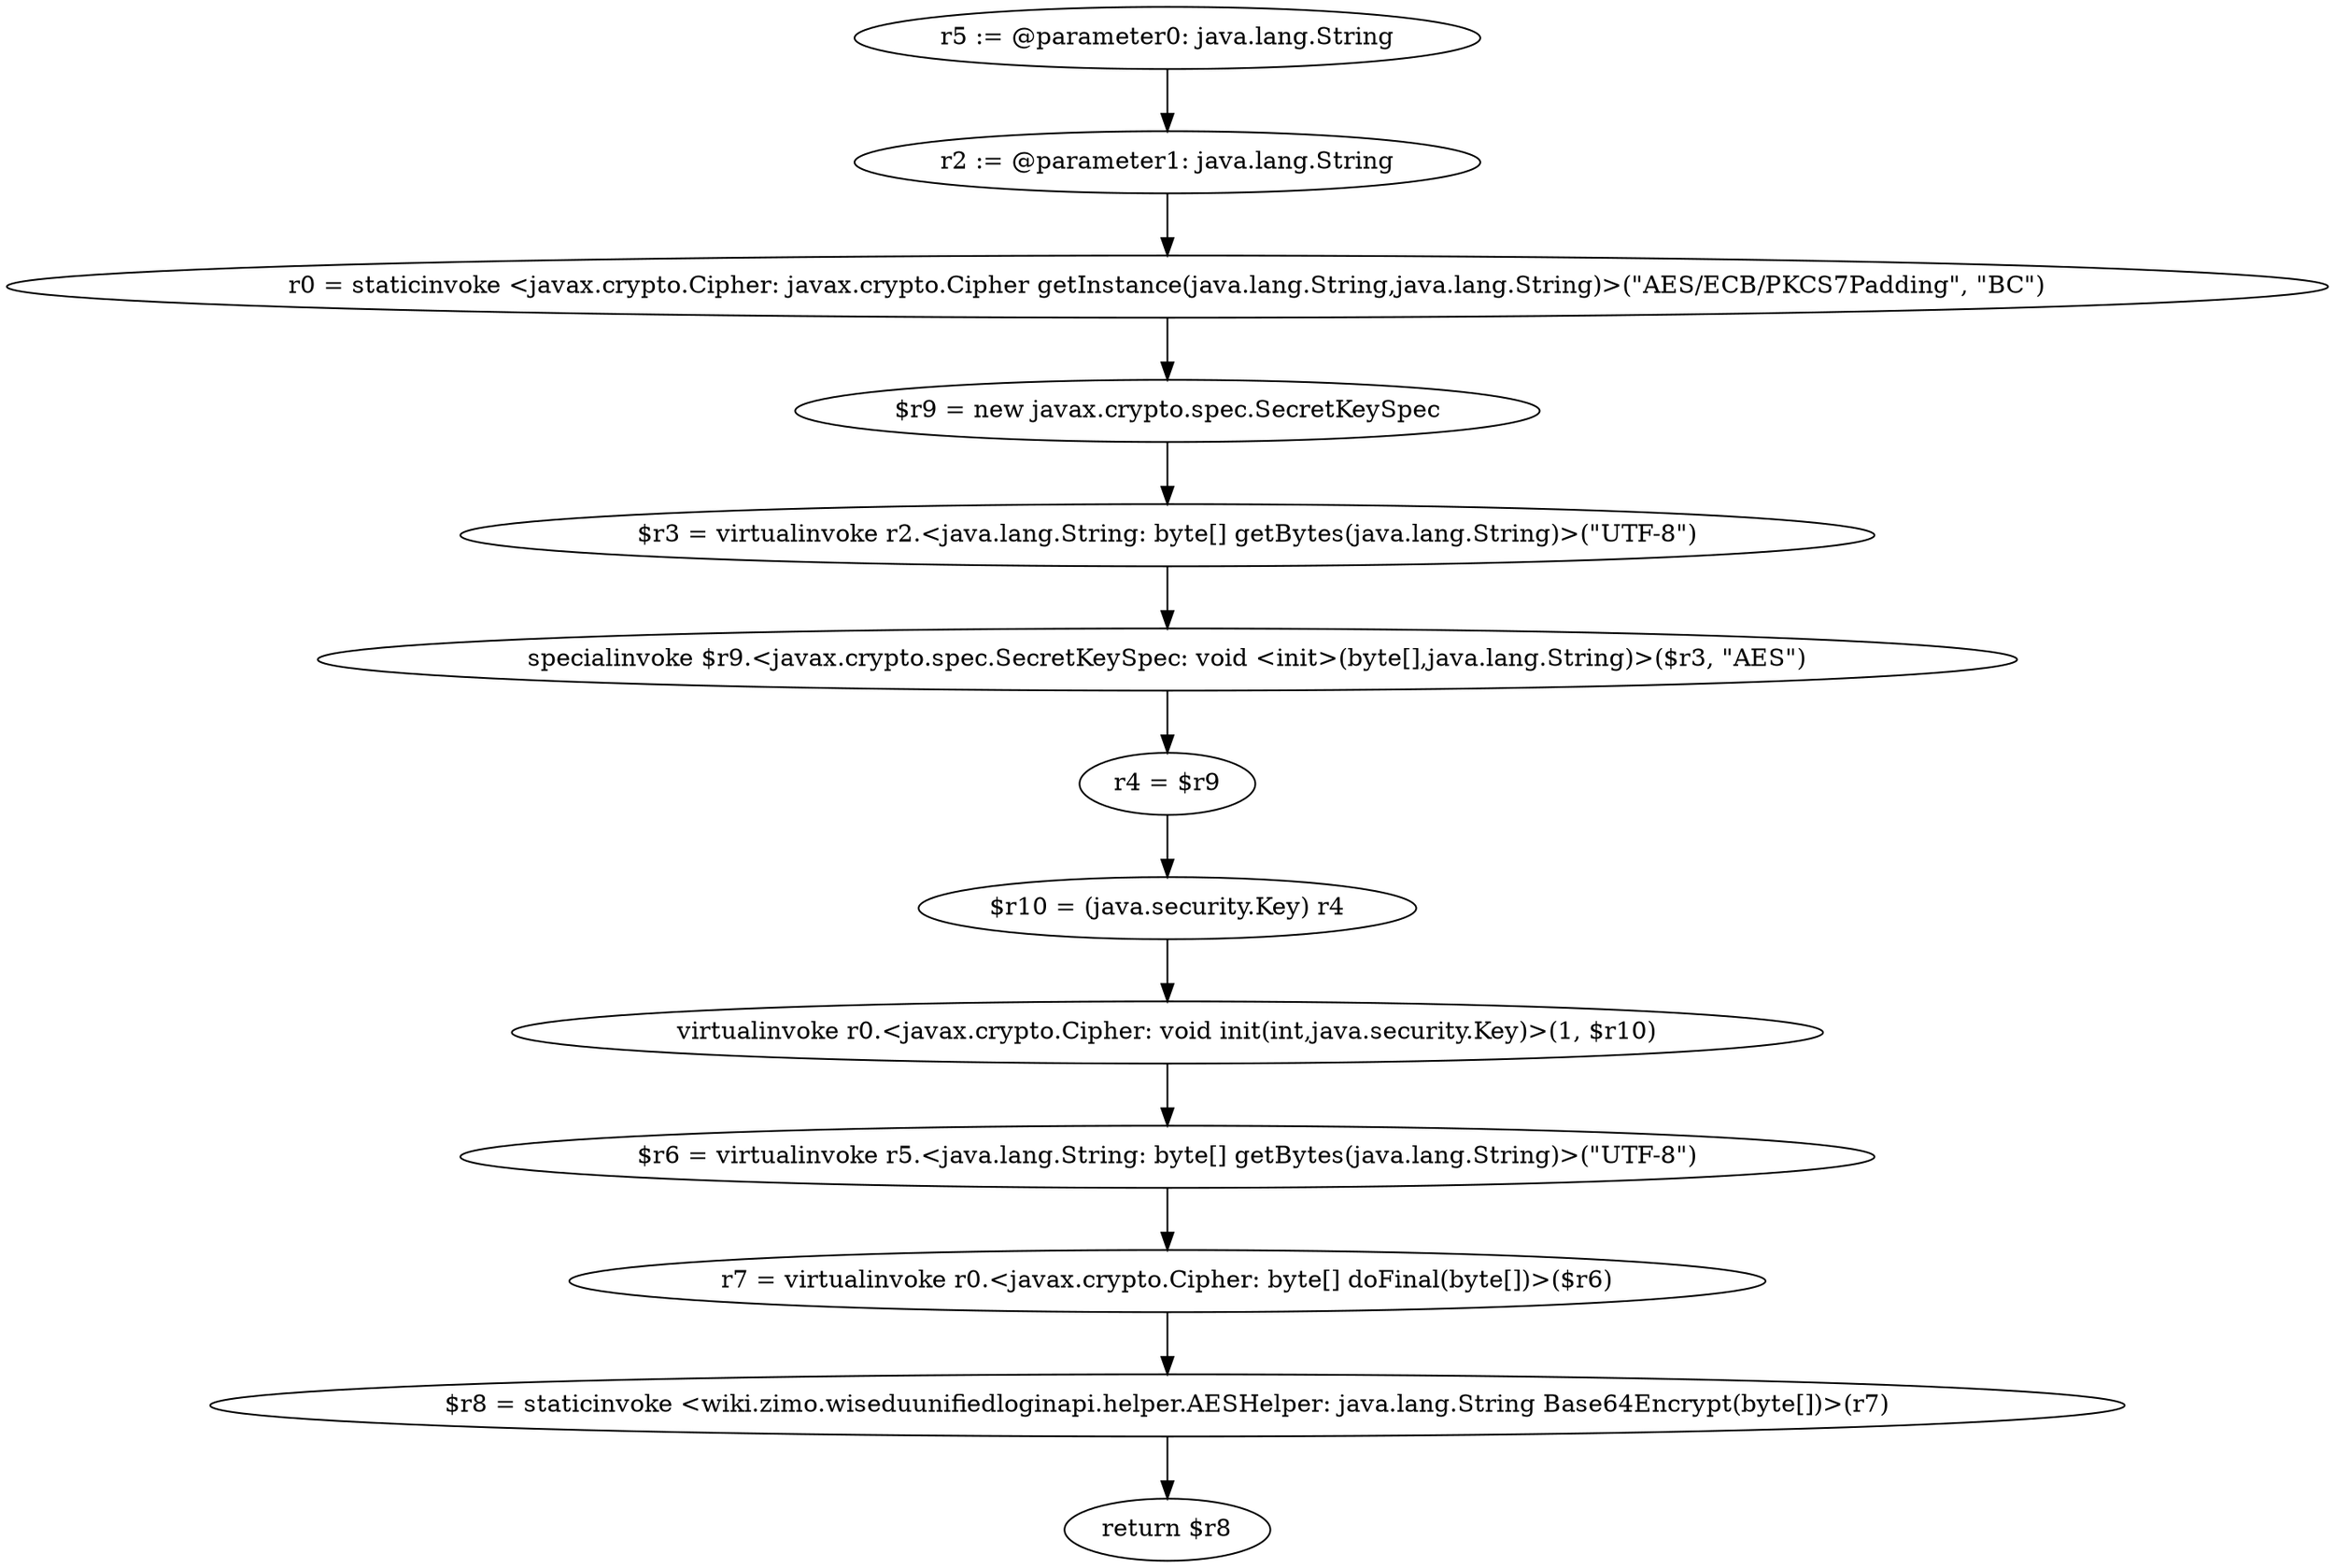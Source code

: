 digraph "unitGraph" {
    "r5 := @parameter0: java.lang.String"
    "r2 := @parameter1: java.lang.String"
    "r0 = staticinvoke <javax.crypto.Cipher: javax.crypto.Cipher getInstance(java.lang.String,java.lang.String)>(\"AES/ECB/PKCS7Padding\", \"BC\")"
    "$r9 = new javax.crypto.spec.SecretKeySpec"
    "$r3 = virtualinvoke r2.<java.lang.String: byte[] getBytes(java.lang.String)>(\"UTF-8\")"
    "specialinvoke $r9.<javax.crypto.spec.SecretKeySpec: void <init>(byte[],java.lang.String)>($r3, \"AES\")"
    "r4 = $r9"
    "$r10 = (java.security.Key) r4"
    "virtualinvoke r0.<javax.crypto.Cipher: void init(int,java.security.Key)>(1, $r10)"
    "$r6 = virtualinvoke r5.<java.lang.String: byte[] getBytes(java.lang.String)>(\"UTF-8\")"
    "r7 = virtualinvoke r0.<javax.crypto.Cipher: byte[] doFinal(byte[])>($r6)"
    "$r8 = staticinvoke <wiki.zimo.wiseduunifiedloginapi.helper.AESHelper: java.lang.String Base64Encrypt(byte[])>(r7)"
    "return $r8"
    "r5 := @parameter0: java.lang.String"->"r2 := @parameter1: java.lang.String";
    "r2 := @parameter1: java.lang.String"->"r0 = staticinvoke <javax.crypto.Cipher: javax.crypto.Cipher getInstance(java.lang.String,java.lang.String)>(\"AES/ECB/PKCS7Padding\", \"BC\")";
    "r0 = staticinvoke <javax.crypto.Cipher: javax.crypto.Cipher getInstance(java.lang.String,java.lang.String)>(\"AES/ECB/PKCS7Padding\", \"BC\")"->"$r9 = new javax.crypto.spec.SecretKeySpec";
    "$r9 = new javax.crypto.spec.SecretKeySpec"->"$r3 = virtualinvoke r2.<java.lang.String: byte[] getBytes(java.lang.String)>(\"UTF-8\")";
    "$r3 = virtualinvoke r2.<java.lang.String: byte[] getBytes(java.lang.String)>(\"UTF-8\")"->"specialinvoke $r9.<javax.crypto.spec.SecretKeySpec: void <init>(byte[],java.lang.String)>($r3, \"AES\")";
    "specialinvoke $r9.<javax.crypto.spec.SecretKeySpec: void <init>(byte[],java.lang.String)>($r3, \"AES\")"->"r4 = $r9";
    "r4 = $r9"->"$r10 = (java.security.Key) r4";
    "$r10 = (java.security.Key) r4"->"virtualinvoke r0.<javax.crypto.Cipher: void init(int,java.security.Key)>(1, $r10)";
    "virtualinvoke r0.<javax.crypto.Cipher: void init(int,java.security.Key)>(1, $r10)"->"$r6 = virtualinvoke r5.<java.lang.String: byte[] getBytes(java.lang.String)>(\"UTF-8\")";
    "$r6 = virtualinvoke r5.<java.lang.String: byte[] getBytes(java.lang.String)>(\"UTF-8\")"->"r7 = virtualinvoke r0.<javax.crypto.Cipher: byte[] doFinal(byte[])>($r6)";
    "r7 = virtualinvoke r0.<javax.crypto.Cipher: byte[] doFinal(byte[])>($r6)"->"$r8 = staticinvoke <wiki.zimo.wiseduunifiedloginapi.helper.AESHelper: java.lang.String Base64Encrypt(byte[])>(r7)";
    "$r8 = staticinvoke <wiki.zimo.wiseduunifiedloginapi.helper.AESHelper: java.lang.String Base64Encrypt(byte[])>(r7)"->"return $r8";
}
